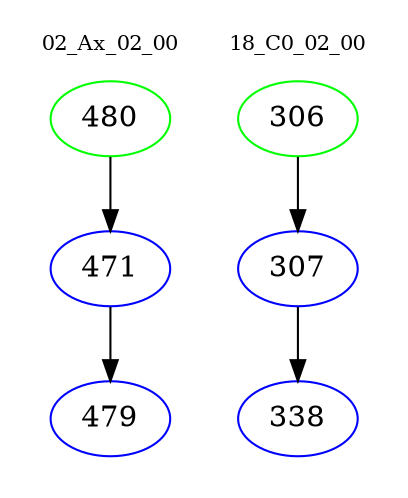 digraph{
subgraph cluster_0 {
color = white
label = "02_Ax_02_00";
fontsize=10;
T0_480 [label="480", color="green"]
T0_480 -> T0_471 [color="black"]
T0_471 [label="471", color="blue"]
T0_471 -> T0_479 [color="black"]
T0_479 [label="479", color="blue"]
}
subgraph cluster_1 {
color = white
label = "18_C0_02_00";
fontsize=10;
T1_306 [label="306", color="green"]
T1_306 -> T1_307 [color="black"]
T1_307 [label="307", color="blue"]
T1_307 -> T1_338 [color="black"]
T1_338 [label="338", color="blue"]
}
}
